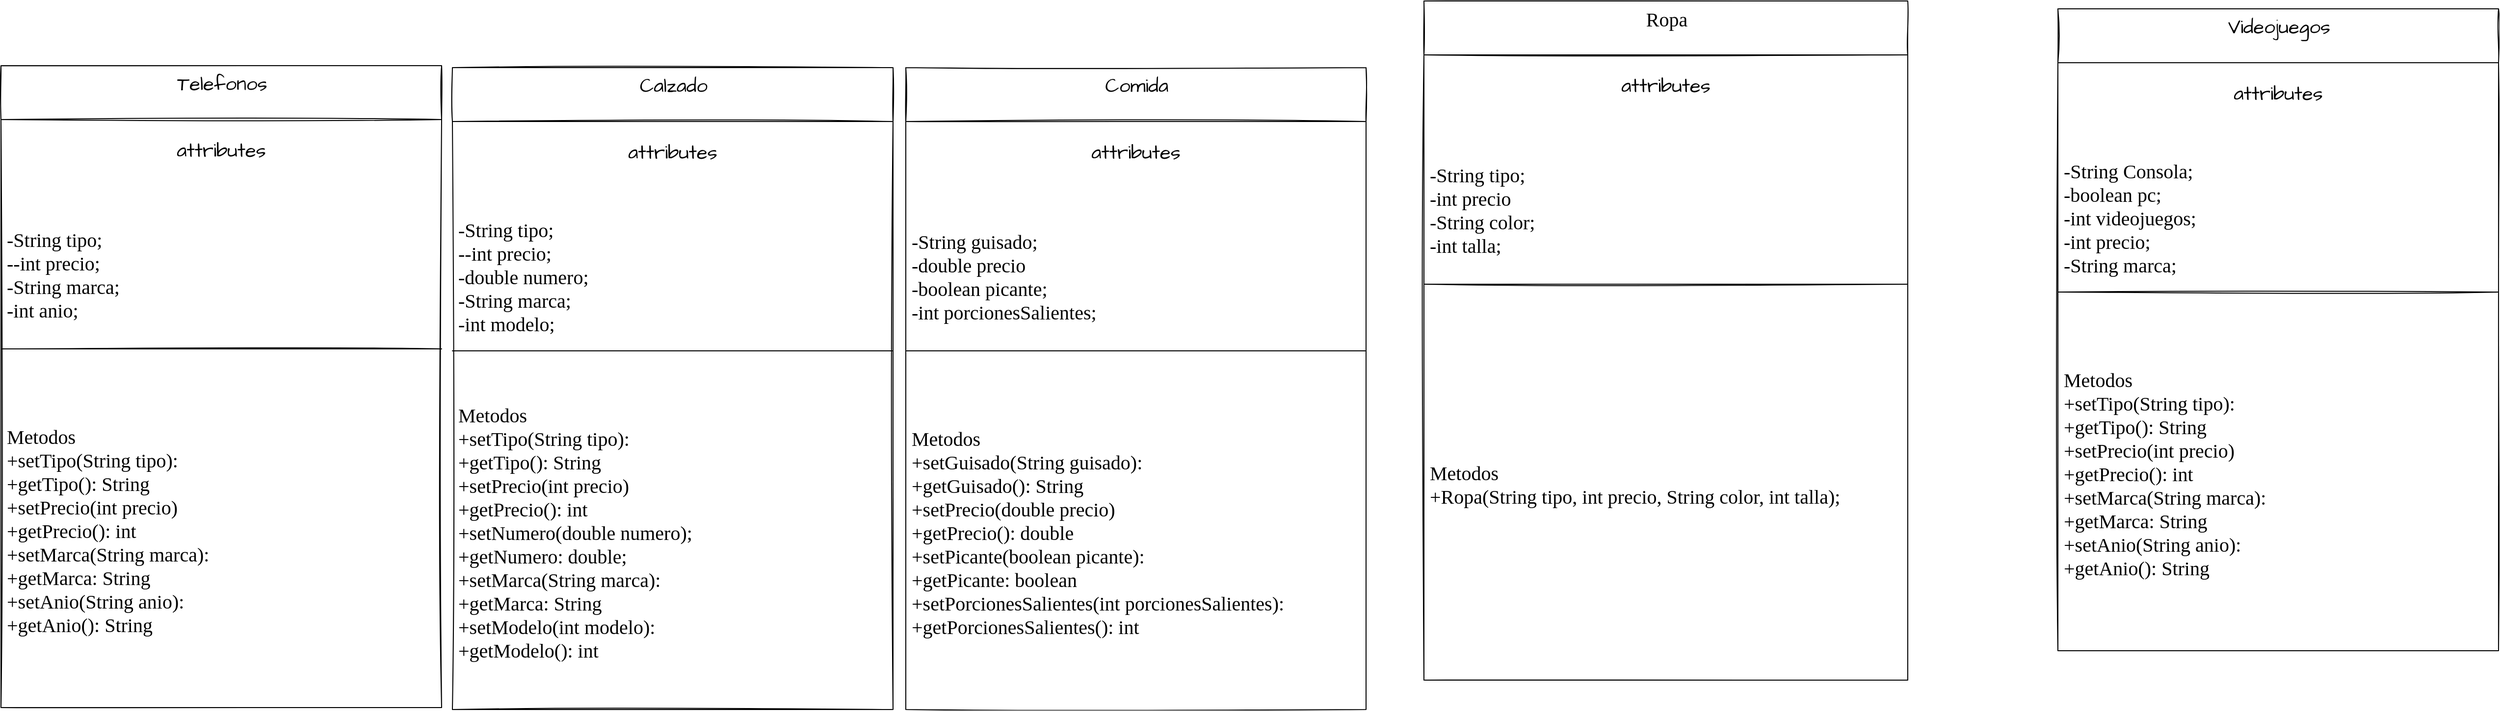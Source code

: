 <mxfile version="15.5.9" type="github">
  <diagram id="2QnwUB2ClqmYAk1SB9Mb" name="Page-1">
    <mxGraphModel dx="820" dy="1906" grid="0" gridSize="10" guides="1" tooltips="1" connect="1" arrows="1" fold="1" page="0" pageScale="1" pageWidth="827" pageHeight="1169" math="0" shadow="0">
      <root>
        <mxCell id="0" />
        <mxCell id="1" parent="0" />
        <mxCell id="I9A92WywnePdPpcuGTqa-11" value="Telefonos" style="swimlane;fontStyle=0;align=center;verticalAlign=top;childLayout=stackLayout;horizontal=1;startSize=55;horizontalStack=0;resizeParent=1;resizeParentMax=0;resizeLast=0;collapsible=0;marginBottom=0;html=1;sketch=1;hachureGap=4;pointerEvents=0;fontFamily=Architects Daughter;fontSource=https%3A%2F%2Ffonts.googleapis.com%2Fcss%3Ffamily%3DArchitects%2BDaughter;fontSize=20;" vertex="1" parent="1">
          <mxGeometry x="618" y="-473" width="449" height="655" as="geometry" />
        </mxCell>
        <mxCell id="I9A92WywnePdPpcuGTqa-12" value="attributes" style="text;html=1;strokeColor=none;fillColor=none;align=center;verticalAlign=middle;spacingLeft=4;spacingRight=4;overflow=hidden;rotatable=0;points=[[0,0.5],[1,0.5]];portConstraint=eastwest;sketch=1;hachureGap=4;pointerEvents=0;fontFamily=Architects Daughter;fontSource=https%3A%2F%2Ffonts.googleapis.com%2Fcss%3Ffamily%3DArchitects%2BDaughter;fontSize=20;" vertex="1" parent="I9A92WywnePdPpcuGTqa-11">
          <mxGeometry y="55" width="449" height="62" as="geometry" />
        </mxCell>
        <mxCell id="I9A92WywnePdPpcuGTqa-13" value="&lt;div&gt;&lt;br&gt;&lt;/div&gt;&lt;div&gt;-String tipo;&lt;/div&gt;&lt;div&gt;--int precio;&lt;/div&gt;&lt;div&gt;-String marca;&lt;/div&gt;&lt;div&gt;-int anio;&lt;br&gt;&lt;/div&gt;" style="text;html=1;strokeColor=none;fillColor=none;align=left;verticalAlign=middle;spacingLeft=4;spacingRight=4;overflow=hidden;rotatable=0;points=[[0,0.5],[1,0.5]];portConstraint=eastwest;sketch=1;hachureGap=4;pointerEvents=0;fontFamily=Comic Sans MS;fontSize=20;" vertex="1" parent="I9A92WywnePdPpcuGTqa-11">
          <mxGeometry y="117" width="449" height="168" as="geometry" />
        </mxCell>
        <mxCell id="I9A92WywnePdPpcuGTqa-16" value="" style="line;strokeWidth=1;fillColor=none;align=left;verticalAlign=middle;spacingTop=-1;spacingLeft=3;spacingRight=3;rotatable=0;labelPosition=right;points=[];portConstraint=eastwest;sketch=1;hachureGap=4;pointerEvents=0;fontFamily=Architects Daughter;fontSource=https%3A%2F%2Ffonts.googleapis.com%2Fcss%3Ffamily%3DArchitects%2BDaughter;fontSize=20;" vertex="1" parent="I9A92WywnePdPpcuGTqa-11">
          <mxGeometry y="285" width="449" height="8" as="geometry" />
        </mxCell>
        <mxCell id="I9A92WywnePdPpcuGTqa-18" value="&lt;div&gt;Metodos&lt;/div&gt;&lt;div&gt;+setTipo(String tipo):&lt;br&gt;&lt;/div&gt;&lt;div&gt;+getTipo(): String&lt;/div&gt;&lt;div&gt;+setPrecio(int precio)&lt;/div&gt;&lt;div&gt;+getPrecio(): int&lt;/div&gt;&lt;div&gt;+setMarca(String marca):&lt;/div&gt;&lt;div&gt;+getMarca: String&lt;/div&gt;&lt;div&gt;+setAnio(String anio):&lt;/div&gt;&lt;div&gt;+getAnio(): String&lt;/div&gt;" style="text;html=1;strokeColor=none;fillColor=none;align=left;verticalAlign=middle;spacingLeft=4;spacingRight=4;overflow=hidden;rotatable=0;points=[[0,0.5],[1,0.5]];portConstraint=eastwest;sketch=1;hachureGap=4;pointerEvents=0;fontFamily=Comic Sans MS;fontSize=20;" vertex="1" parent="I9A92WywnePdPpcuGTqa-11">
          <mxGeometry y="293" width="449" height="362" as="geometry" />
        </mxCell>
        <mxCell id="I9A92WywnePdPpcuGTqa-43" value="Calzado" style="swimlane;fontStyle=0;align=center;verticalAlign=top;childLayout=stackLayout;horizontal=1;startSize=55;horizontalStack=0;resizeParent=1;resizeParentMax=0;resizeLast=0;collapsible=0;marginBottom=0;html=1;sketch=1;hachureGap=4;pointerEvents=0;fontFamily=Architects Daughter;fontSource=https%3A%2F%2Ffonts.googleapis.com%2Fcss%3Ffamily%3DArchitects%2BDaughter;fontSize=20;" vertex="1" parent="1">
          <mxGeometry x="1078" y="-471" width="449" height="655" as="geometry" />
        </mxCell>
        <mxCell id="I9A92WywnePdPpcuGTqa-44" value="attributes" style="text;html=1;strokeColor=none;fillColor=none;align=center;verticalAlign=middle;spacingLeft=4;spacingRight=4;overflow=hidden;rotatable=0;points=[[0,0.5],[1,0.5]];portConstraint=eastwest;sketch=1;hachureGap=4;pointerEvents=0;fontFamily=Architects Daughter;fontSource=https%3A%2F%2Ffonts.googleapis.com%2Fcss%3Ffamily%3DArchitects%2BDaughter;fontSize=20;" vertex="1" parent="I9A92WywnePdPpcuGTqa-43">
          <mxGeometry y="55" width="449" height="62" as="geometry" />
        </mxCell>
        <mxCell id="I9A92WywnePdPpcuGTqa-45" value="&lt;div&gt;&lt;br&gt;&lt;/div&gt;&lt;div&gt;-String tipo;&lt;/div&gt;&lt;div&gt;--int precio;&lt;/div&gt;&lt;div&gt;-double numero;&lt;br&gt;&lt;/div&gt;&lt;div&gt;-String marca;&lt;/div&gt;&lt;div&gt;-int modelo;&lt;br&gt;&lt;/div&gt;" style="text;html=1;strokeColor=none;fillColor=none;align=left;verticalAlign=middle;spacingLeft=4;spacingRight=4;overflow=hidden;rotatable=0;points=[[0,0.5],[1,0.5]];portConstraint=eastwest;sketch=1;hachureGap=4;pointerEvents=0;fontFamily=Comic Sans MS;fontSize=20;" vertex="1" parent="I9A92WywnePdPpcuGTqa-43">
          <mxGeometry y="117" width="449" height="168" as="geometry" />
        </mxCell>
        <mxCell id="I9A92WywnePdPpcuGTqa-46" value="" style="line;strokeWidth=1;fillColor=none;align=left;verticalAlign=middle;spacingTop=-1;spacingLeft=3;spacingRight=3;rotatable=0;labelPosition=right;points=[];portConstraint=eastwest;sketch=1;hachureGap=4;pointerEvents=0;fontFamily=Architects Daughter;fontSource=https%3A%2F%2Ffonts.googleapis.com%2Fcss%3Ffamily%3DArchitects%2BDaughter;fontSize=20;" vertex="1" parent="I9A92WywnePdPpcuGTqa-43">
          <mxGeometry y="285" width="449" height="8" as="geometry" />
        </mxCell>
        <mxCell id="I9A92WywnePdPpcuGTqa-47" value="&lt;div&gt;Metodos&lt;/div&gt;&lt;div&gt;+setTipo(String tipo):&lt;br&gt;&lt;/div&gt;&lt;div&gt;+getTipo(): String&lt;/div&gt;&lt;div&gt;+setPrecio(int precio)&lt;/div&gt;&lt;div&gt;+getPrecio(): int&lt;/div&gt;&lt;div&gt;+setNumero(double numero);&lt;/div&gt;&lt;div&gt;+getNumero: double;&lt;br&gt;&lt;/div&gt;&lt;div&gt;+setMarca(String marca):&lt;/div&gt;&lt;div&gt;+getMarca: String&lt;/div&gt;&lt;div&gt;+setModelo(int modelo):&lt;/div&gt;&lt;div&gt;+getModelo(): int&lt;br&gt;&lt;/div&gt;" style="text;html=1;strokeColor=none;fillColor=none;align=left;verticalAlign=middle;spacingLeft=4;spacingRight=4;overflow=hidden;rotatable=0;points=[[0,0.5],[1,0.5]];portConstraint=eastwest;sketch=1;hachureGap=4;pointerEvents=0;fontFamily=Comic Sans MS;fontSize=20;" vertex="1" parent="I9A92WywnePdPpcuGTqa-43">
          <mxGeometry y="293" width="449" height="362" as="geometry" />
        </mxCell>
        <mxCell id="I9A92WywnePdPpcuGTqa-48" value="Comida" style="swimlane;fontStyle=0;align=center;verticalAlign=top;childLayout=stackLayout;horizontal=1;startSize=55;horizontalStack=0;resizeParent=1;resizeParentMax=0;resizeLast=0;collapsible=0;marginBottom=0;html=1;sketch=1;hachureGap=4;pointerEvents=0;fontFamily=Architects Daughter;fontSource=https%3A%2F%2Ffonts.googleapis.com%2Fcss%3Ffamily%3DArchitects%2BDaughter;fontSize=20;" vertex="1" parent="1">
          <mxGeometry x="1540" y="-471" width="469" height="655" as="geometry" />
        </mxCell>
        <mxCell id="I9A92WywnePdPpcuGTqa-49" value="attributes" style="text;html=1;strokeColor=none;fillColor=none;align=center;verticalAlign=middle;spacingLeft=4;spacingRight=4;overflow=hidden;rotatable=0;points=[[0,0.5],[1,0.5]];portConstraint=eastwest;sketch=1;hachureGap=4;pointerEvents=0;fontFamily=Architects Daughter;fontSource=https%3A%2F%2Ffonts.googleapis.com%2Fcss%3Ffamily%3DArchitects%2BDaughter;fontSize=20;" vertex="1" parent="I9A92WywnePdPpcuGTqa-48">
          <mxGeometry y="55" width="469" height="62" as="geometry" />
        </mxCell>
        <mxCell id="I9A92WywnePdPpcuGTqa-50" value="&lt;div&gt;&lt;br&gt;&lt;/div&gt;&lt;div&gt;-String guisado;&lt;/div&gt;&lt;div&gt;-double precio&lt;/div&gt;&lt;div&gt;-boolean picante;&lt;/div&gt;&lt;div&gt;-int porcionesSalientes;&lt;br&gt;&lt;/div&gt;" style="text;html=1;strokeColor=none;fillColor=none;align=left;verticalAlign=middle;spacingLeft=4;spacingRight=4;overflow=hidden;rotatable=0;points=[[0,0.5],[1,0.5]];portConstraint=eastwest;sketch=1;hachureGap=4;pointerEvents=0;fontFamily=Comic Sans MS;fontSize=20;" vertex="1" parent="I9A92WywnePdPpcuGTqa-48">
          <mxGeometry y="117" width="469" height="168" as="geometry" />
        </mxCell>
        <mxCell id="I9A92WywnePdPpcuGTqa-51" value="" style="line;strokeWidth=1;fillColor=none;align=left;verticalAlign=middle;spacingTop=-1;spacingLeft=3;spacingRight=3;rotatable=0;labelPosition=right;points=[];portConstraint=eastwest;sketch=1;hachureGap=4;pointerEvents=0;fontFamily=Architects Daughter;fontSource=https%3A%2F%2Ffonts.googleapis.com%2Fcss%3Ffamily%3DArchitects%2BDaughter;fontSize=20;" vertex="1" parent="I9A92WywnePdPpcuGTqa-48">
          <mxGeometry y="285" width="469" height="8" as="geometry" />
        </mxCell>
        <mxCell id="I9A92WywnePdPpcuGTqa-52" value="&lt;div&gt;Metodos&lt;/div&gt;&lt;div&gt;+setGuisado(String guisado):&lt;br&gt;&lt;/div&gt;&lt;div&gt;+getGuisado(): String&lt;/div&gt;&lt;div&gt;+setPrecio(double precio)&lt;/div&gt;&lt;div&gt;+getPrecio(): double&lt;br&gt;&lt;/div&gt;&lt;div&gt;+setPicante(boolean picante):&lt;/div&gt;&lt;div&gt;+getPicante: boolean&lt;br&gt;&lt;/div&gt;&lt;div&gt;+setPorcionesSalientes(int porcionesSalientes):&lt;/div&gt;&lt;div&gt;+getPorcionesSalientes(): int&lt;br&gt;&lt;/div&gt;" style="text;html=1;strokeColor=none;fillColor=none;align=left;verticalAlign=middle;spacingLeft=4;spacingRight=4;overflow=hidden;rotatable=0;points=[[0,0.5],[1,0.5]];portConstraint=eastwest;sketch=1;hachureGap=4;pointerEvents=0;fontFamily=Comic Sans MS;fontSize=20;" vertex="1" parent="I9A92WywnePdPpcuGTqa-48">
          <mxGeometry y="293" width="469" height="362" as="geometry" />
        </mxCell>
        <mxCell id="I9A92WywnePdPpcuGTqa-53" value="Ropa" style="swimlane;fontStyle=0;align=center;verticalAlign=top;childLayout=stackLayout;horizontal=1;startSize=55;horizontalStack=0;resizeParent=1;resizeParentMax=0;resizeLast=0;collapsible=0;marginBottom=0;html=1;sketch=1;hachureGap=4;pointerEvents=0;fontFamily=Comic Sans MS;fontSize=20;" vertex="1" parent="1">
          <mxGeometry x="2068" y="-539" width="493" height="693" as="geometry" />
        </mxCell>
        <mxCell id="I9A92WywnePdPpcuGTqa-54" value="attributes" style="text;html=1;strokeColor=none;fillColor=none;align=center;verticalAlign=middle;spacingLeft=4;spacingRight=4;overflow=hidden;rotatable=0;points=[[0,0.5],[1,0.5]];portConstraint=eastwest;sketch=1;hachureGap=4;pointerEvents=0;fontFamily=Architects Daughter;fontSource=https%3A%2F%2Ffonts.googleapis.com%2Fcss%3Ffamily%3DArchitects%2BDaughter;fontSize=20;" vertex="1" parent="I9A92WywnePdPpcuGTqa-53">
          <mxGeometry y="55" width="493" height="62" as="geometry" />
        </mxCell>
        <mxCell id="I9A92WywnePdPpcuGTqa-55" value="&lt;div&gt;&lt;br&gt;&lt;/div&gt;&lt;div&gt;-String tipo;&lt;/div&gt;&lt;div&gt;-int precio&lt;/div&gt;&lt;div&gt;-String color;&lt;/div&gt;&lt;div&gt;-int talla;&lt;br&gt;&lt;/div&gt;" style="text;html=1;strokeColor=none;fillColor=none;align=left;verticalAlign=middle;spacingLeft=4;spacingRight=4;overflow=hidden;rotatable=0;points=[[0,0.5],[1,0.5]];portConstraint=eastwest;sketch=1;hachureGap=4;pointerEvents=0;fontFamily=Comic Sans MS;fontSize=20;" vertex="1" parent="I9A92WywnePdPpcuGTqa-53">
          <mxGeometry y="117" width="493" height="168" as="geometry" />
        </mxCell>
        <mxCell id="I9A92WywnePdPpcuGTqa-56" value="" style="line;strokeWidth=1;fillColor=none;align=left;verticalAlign=middle;spacingTop=-1;spacingLeft=3;spacingRight=3;rotatable=0;labelPosition=right;points=[];portConstraint=eastwest;sketch=1;hachureGap=4;pointerEvents=0;fontFamily=Architects Daughter;fontSource=https%3A%2F%2Ffonts.googleapis.com%2Fcss%3Ffamily%3DArchitects%2BDaughter;fontSize=20;" vertex="1" parent="I9A92WywnePdPpcuGTqa-53">
          <mxGeometry y="285" width="493" height="8" as="geometry" />
        </mxCell>
        <mxCell id="I9A92WywnePdPpcuGTqa-57" value="&lt;div&gt;Metodos&lt;/div&gt;+Ropa(String tipo, int precio, String color, int talla);" style="text;html=1;strokeColor=none;fillColor=none;align=left;verticalAlign=middle;spacingLeft=4;spacingRight=4;overflow=hidden;rotatable=0;points=[[0,0.5],[1,0.5]];portConstraint=eastwest;sketch=1;hachureGap=4;pointerEvents=0;fontFamily=Comic Sans MS;fontSize=20;" vertex="1" parent="I9A92WywnePdPpcuGTqa-53">
          <mxGeometry y="293" width="493" height="400" as="geometry" />
        </mxCell>
        <mxCell id="I9A92WywnePdPpcuGTqa-58" value="Videojuegos" style="swimlane;fontStyle=0;align=center;verticalAlign=top;childLayout=stackLayout;horizontal=1;startSize=55;horizontalStack=0;resizeParent=1;resizeParentMax=0;resizeLast=0;collapsible=0;marginBottom=0;html=1;sketch=1;hachureGap=4;pointerEvents=0;fontFamily=Architects Daughter;fontSource=https%3A%2F%2Ffonts.googleapis.com%2Fcss%3Ffamily%3DArchitects%2BDaughter;fontSize=20;" vertex="1" parent="1">
          <mxGeometry x="2714" y="-531" width="449" height="655" as="geometry" />
        </mxCell>
        <mxCell id="I9A92WywnePdPpcuGTqa-59" value="attributes" style="text;html=1;strokeColor=none;fillColor=none;align=center;verticalAlign=middle;spacingLeft=4;spacingRight=4;overflow=hidden;rotatable=0;points=[[0,0.5],[1,0.5]];portConstraint=eastwest;sketch=1;hachureGap=4;pointerEvents=0;fontFamily=Architects Daughter;fontSource=https%3A%2F%2Ffonts.googleapis.com%2Fcss%3Ffamily%3DArchitects%2BDaughter;fontSize=20;" vertex="1" parent="I9A92WywnePdPpcuGTqa-58">
          <mxGeometry y="55" width="449" height="62" as="geometry" />
        </mxCell>
        <mxCell id="I9A92WywnePdPpcuGTqa-60" value="&lt;div&gt;&lt;br&gt;&lt;/div&gt;&lt;div&gt;-String Consola;&lt;/div&gt;&lt;div&gt;-boolean pc;&lt;/div&gt;&lt;div&gt;-int videojuegos;&lt;/div&gt;&lt;div&gt;-int precio;&lt;/div&gt;&lt;div&gt;-String marca;&lt;br&gt;&lt;/div&gt;" style="text;html=1;strokeColor=none;fillColor=none;align=left;verticalAlign=middle;spacingLeft=4;spacingRight=4;overflow=hidden;rotatable=0;points=[[0,0.5],[1,0.5]];portConstraint=eastwest;sketch=1;hachureGap=4;pointerEvents=0;fontFamily=Comic Sans MS;fontSize=20;" vertex="1" parent="I9A92WywnePdPpcuGTqa-58">
          <mxGeometry y="117" width="449" height="168" as="geometry" />
        </mxCell>
        <mxCell id="I9A92WywnePdPpcuGTqa-61" value="" style="line;strokeWidth=1;fillColor=none;align=left;verticalAlign=middle;spacingTop=-1;spacingLeft=3;spacingRight=3;rotatable=0;labelPosition=right;points=[];portConstraint=eastwest;sketch=1;hachureGap=4;pointerEvents=0;fontFamily=Architects Daughter;fontSource=https%3A%2F%2Ffonts.googleapis.com%2Fcss%3Ffamily%3DArchitects%2BDaughter;fontSize=20;" vertex="1" parent="I9A92WywnePdPpcuGTqa-58">
          <mxGeometry y="285" width="449" height="8" as="geometry" />
        </mxCell>
        <mxCell id="I9A92WywnePdPpcuGTqa-62" value="&lt;div&gt;Metodos&lt;/div&gt;&lt;div&gt;+setTipo(String tipo):&lt;br&gt;&lt;/div&gt;&lt;div&gt;+getTipo(): String&lt;/div&gt;&lt;div&gt;+setPrecio(int precio)&lt;/div&gt;&lt;div&gt;+getPrecio(): int&lt;/div&gt;&lt;div&gt;+setMarca(String marca):&lt;/div&gt;&lt;div&gt;+getMarca: String&lt;/div&gt;&lt;div&gt;+setAnio(String anio):&lt;/div&gt;&lt;div&gt;+getAnio(): String&lt;/div&gt;" style="text;html=1;strokeColor=none;fillColor=none;align=left;verticalAlign=middle;spacingLeft=4;spacingRight=4;overflow=hidden;rotatable=0;points=[[0,0.5],[1,0.5]];portConstraint=eastwest;sketch=1;hachureGap=4;pointerEvents=0;fontFamily=Comic Sans MS;fontSize=20;" vertex="1" parent="I9A92WywnePdPpcuGTqa-58">
          <mxGeometry y="293" width="449" height="362" as="geometry" />
        </mxCell>
      </root>
    </mxGraphModel>
  </diagram>
</mxfile>
